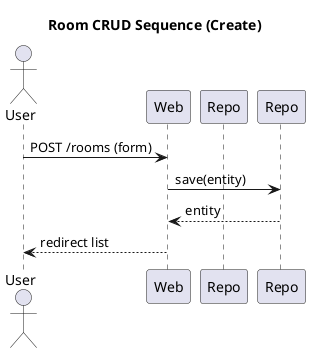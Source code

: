 
@startuml
title Room CRUD Sequence (Create)
actor User
participant Web as RoomController
participant Repo as RoomRepo
User -> RoomController: POST /rooms (form)
RoomController -> Repo: save(entity)
Repo --> RoomController: entity
RoomController --> User: redirect list
@enduml
